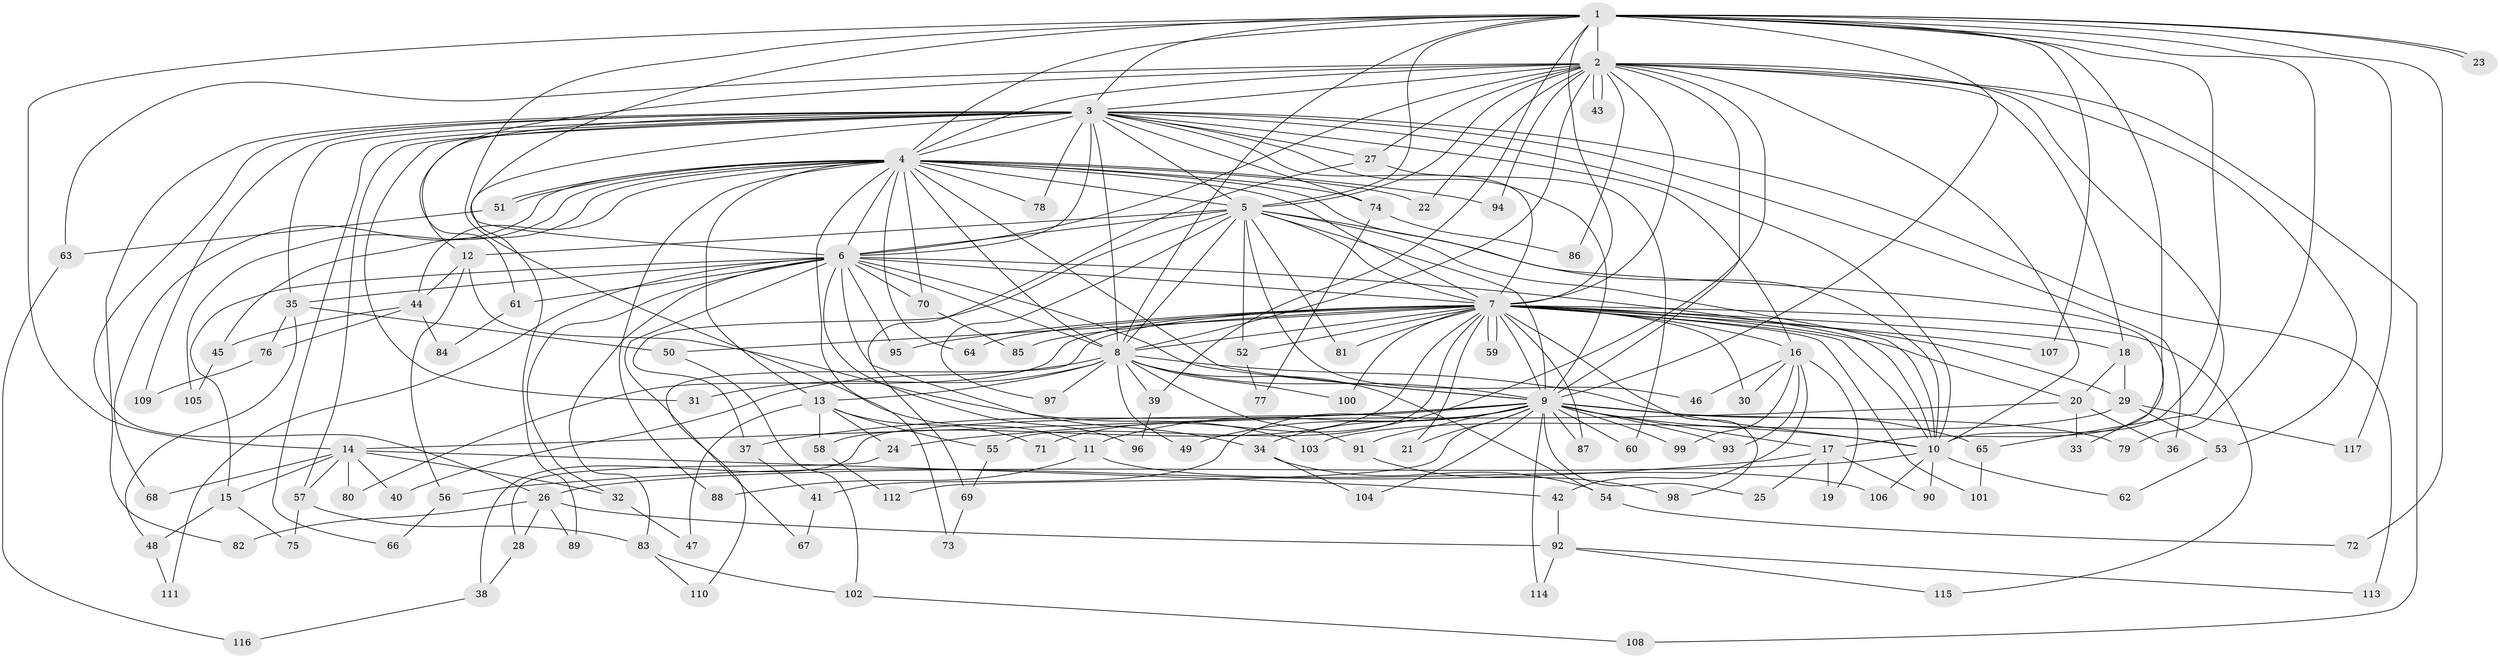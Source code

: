 // coarse degree distribution, {27: 0.022988505747126436, 23: 0.011494252873563218, 30: 0.011494252873563218, 11: 0.011494252873563218, 19: 0.011494252873563218, 25: 0.011494252873563218, 4: 0.06896551724137931, 7: 0.022988505747126436, 9: 0.011494252873563218, 8: 0.011494252873563218, 6: 0.05747126436781609, 2: 0.5057471264367817, 3: 0.20689655172413793, 5: 0.022988505747126436, 1: 0.011494252873563218}
// Generated by graph-tools (version 1.1) at 2025/51/02/27/25 19:51:43]
// undirected, 117 vertices, 259 edges
graph export_dot {
graph [start="1"]
  node [color=gray90,style=filled];
  1;
  2;
  3;
  4;
  5;
  6;
  7;
  8;
  9;
  10;
  11;
  12;
  13;
  14;
  15;
  16;
  17;
  18;
  19;
  20;
  21;
  22;
  23;
  24;
  25;
  26;
  27;
  28;
  29;
  30;
  31;
  32;
  33;
  34;
  35;
  36;
  37;
  38;
  39;
  40;
  41;
  42;
  43;
  44;
  45;
  46;
  47;
  48;
  49;
  50;
  51;
  52;
  53;
  54;
  55;
  56;
  57;
  58;
  59;
  60;
  61;
  62;
  63;
  64;
  65;
  66;
  67;
  68;
  69;
  70;
  71;
  72;
  73;
  74;
  75;
  76;
  77;
  78;
  79;
  80;
  81;
  82;
  83;
  84;
  85;
  86;
  87;
  88;
  89;
  90;
  91;
  92;
  93;
  94;
  95;
  96;
  97;
  98;
  99;
  100;
  101;
  102;
  103;
  104;
  105;
  106;
  107;
  108;
  109;
  110;
  111;
  112;
  113;
  114;
  115;
  116;
  117;
  1 -- 2;
  1 -- 3;
  1 -- 4;
  1 -- 5;
  1 -- 6;
  1 -- 7;
  1 -- 8;
  1 -- 9;
  1 -- 10;
  1 -- 11;
  1 -- 14;
  1 -- 17;
  1 -- 23;
  1 -- 23;
  1 -- 39;
  1 -- 72;
  1 -- 79;
  1 -- 107;
  1 -- 117;
  2 -- 3;
  2 -- 4;
  2 -- 5;
  2 -- 6;
  2 -- 7;
  2 -- 8;
  2 -- 9;
  2 -- 10;
  2 -- 18;
  2 -- 22;
  2 -- 27;
  2 -- 43;
  2 -- 43;
  2 -- 53;
  2 -- 61;
  2 -- 63;
  2 -- 65;
  2 -- 71;
  2 -- 86;
  2 -- 94;
  2 -- 108;
  3 -- 4;
  3 -- 5;
  3 -- 6;
  3 -- 7;
  3 -- 8;
  3 -- 9;
  3 -- 10;
  3 -- 12;
  3 -- 16;
  3 -- 26;
  3 -- 27;
  3 -- 31;
  3 -- 35;
  3 -- 36;
  3 -- 57;
  3 -- 66;
  3 -- 74;
  3 -- 78;
  3 -- 82;
  3 -- 89;
  3 -- 109;
  3 -- 113;
  4 -- 5;
  4 -- 6;
  4 -- 7;
  4 -- 8;
  4 -- 9;
  4 -- 10;
  4 -- 13;
  4 -- 22;
  4 -- 44;
  4 -- 45;
  4 -- 51;
  4 -- 51;
  4 -- 64;
  4 -- 68;
  4 -- 70;
  4 -- 73;
  4 -- 74;
  4 -- 78;
  4 -- 88;
  4 -- 94;
  4 -- 105;
  5 -- 6;
  5 -- 7;
  5 -- 8;
  5 -- 9;
  5 -- 10;
  5 -- 12;
  5 -- 33;
  5 -- 37;
  5 -- 46;
  5 -- 52;
  5 -- 81;
  5 -- 97;
  6 -- 7;
  6 -- 8;
  6 -- 9;
  6 -- 10;
  6 -- 15;
  6 -- 32;
  6 -- 34;
  6 -- 35;
  6 -- 61;
  6 -- 67;
  6 -- 70;
  6 -- 83;
  6 -- 95;
  6 -- 96;
  6 -- 111;
  7 -- 8;
  7 -- 9;
  7 -- 10;
  7 -- 16;
  7 -- 18;
  7 -- 20;
  7 -- 21;
  7 -- 29;
  7 -- 30;
  7 -- 50;
  7 -- 52;
  7 -- 55;
  7 -- 58;
  7 -- 59;
  7 -- 59;
  7 -- 64;
  7 -- 80;
  7 -- 81;
  7 -- 85;
  7 -- 87;
  7 -- 95;
  7 -- 98;
  7 -- 100;
  7 -- 101;
  7 -- 107;
  7 -- 110;
  7 -- 115;
  8 -- 9;
  8 -- 10;
  8 -- 13;
  8 -- 31;
  8 -- 39;
  8 -- 40;
  8 -- 49;
  8 -- 54;
  8 -- 91;
  8 -- 97;
  8 -- 100;
  9 -- 10;
  9 -- 11;
  9 -- 14;
  9 -- 17;
  9 -- 21;
  9 -- 25;
  9 -- 34;
  9 -- 37;
  9 -- 38;
  9 -- 41;
  9 -- 49;
  9 -- 60;
  9 -- 65;
  9 -- 79;
  9 -- 87;
  9 -- 91;
  9 -- 93;
  9 -- 99;
  9 -- 104;
  9 -- 112;
  9 -- 114;
  10 -- 26;
  10 -- 62;
  10 -- 90;
  10 -- 106;
  11 -- 88;
  11 -- 106;
  12 -- 44;
  12 -- 56;
  12 -- 103;
  13 -- 24;
  13 -- 47;
  13 -- 55;
  13 -- 58;
  13 -- 71;
  14 -- 15;
  14 -- 32;
  14 -- 40;
  14 -- 42;
  14 -- 57;
  14 -- 68;
  14 -- 80;
  15 -- 48;
  15 -- 75;
  16 -- 19;
  16 -- 30;
  16 -- 42;
  16 -- 46;
  16 -- 93;
  16 -- 99;
  17 -- 19;
  17 -- 25;
  17 -- 56;
  17 -- 90;
  18 -- 20;
  18 -- 29;
  20 -- 24;
  20 -- 33;
  20 -- 36;
  24 -- 28;
  26 -- 28;
  26 -- 82;
  26 -- 89;
  26 -- 92;
  27 -- 60;
  27 -- 69;
  28 -- 38;
  29 -- 53;
  29 -- 103;
  29 -- 117;
  32 -- 47;
  34 -- 54;
  34 -- 104;
  35 -- 48;
  35 -- 50;
  35 -- 76;
  37 -- 41;
  38 -- 116;
  39 -- 96;
  41 -- 67;
  42 -- 92;
  44 -- 45;
  44 -- 76;
  44 -- 84;
  45 -- 105;
  48 -- 111;
  50 -- 102;
  51 -- 63;
  52 -- 77;
  53 -- 62;
  54 -- 72;
  55 -- 69;
  56 -- 66;
  57 -- 75;
  57 -- 83;
  58 -- 112;
  61 -- 84;
  63 -- 116;
  65 -- 101;
  69 -- 73;
  70 -- 85;
  74 -- 77;
  74 -- 86;
  76 -- 109;
  83 -- 102;
  83 -- 110;
  91 -- 98;
  92 -- 113;
  92 -- 114;
  92 -- 115;
  102 -- 108;
}
